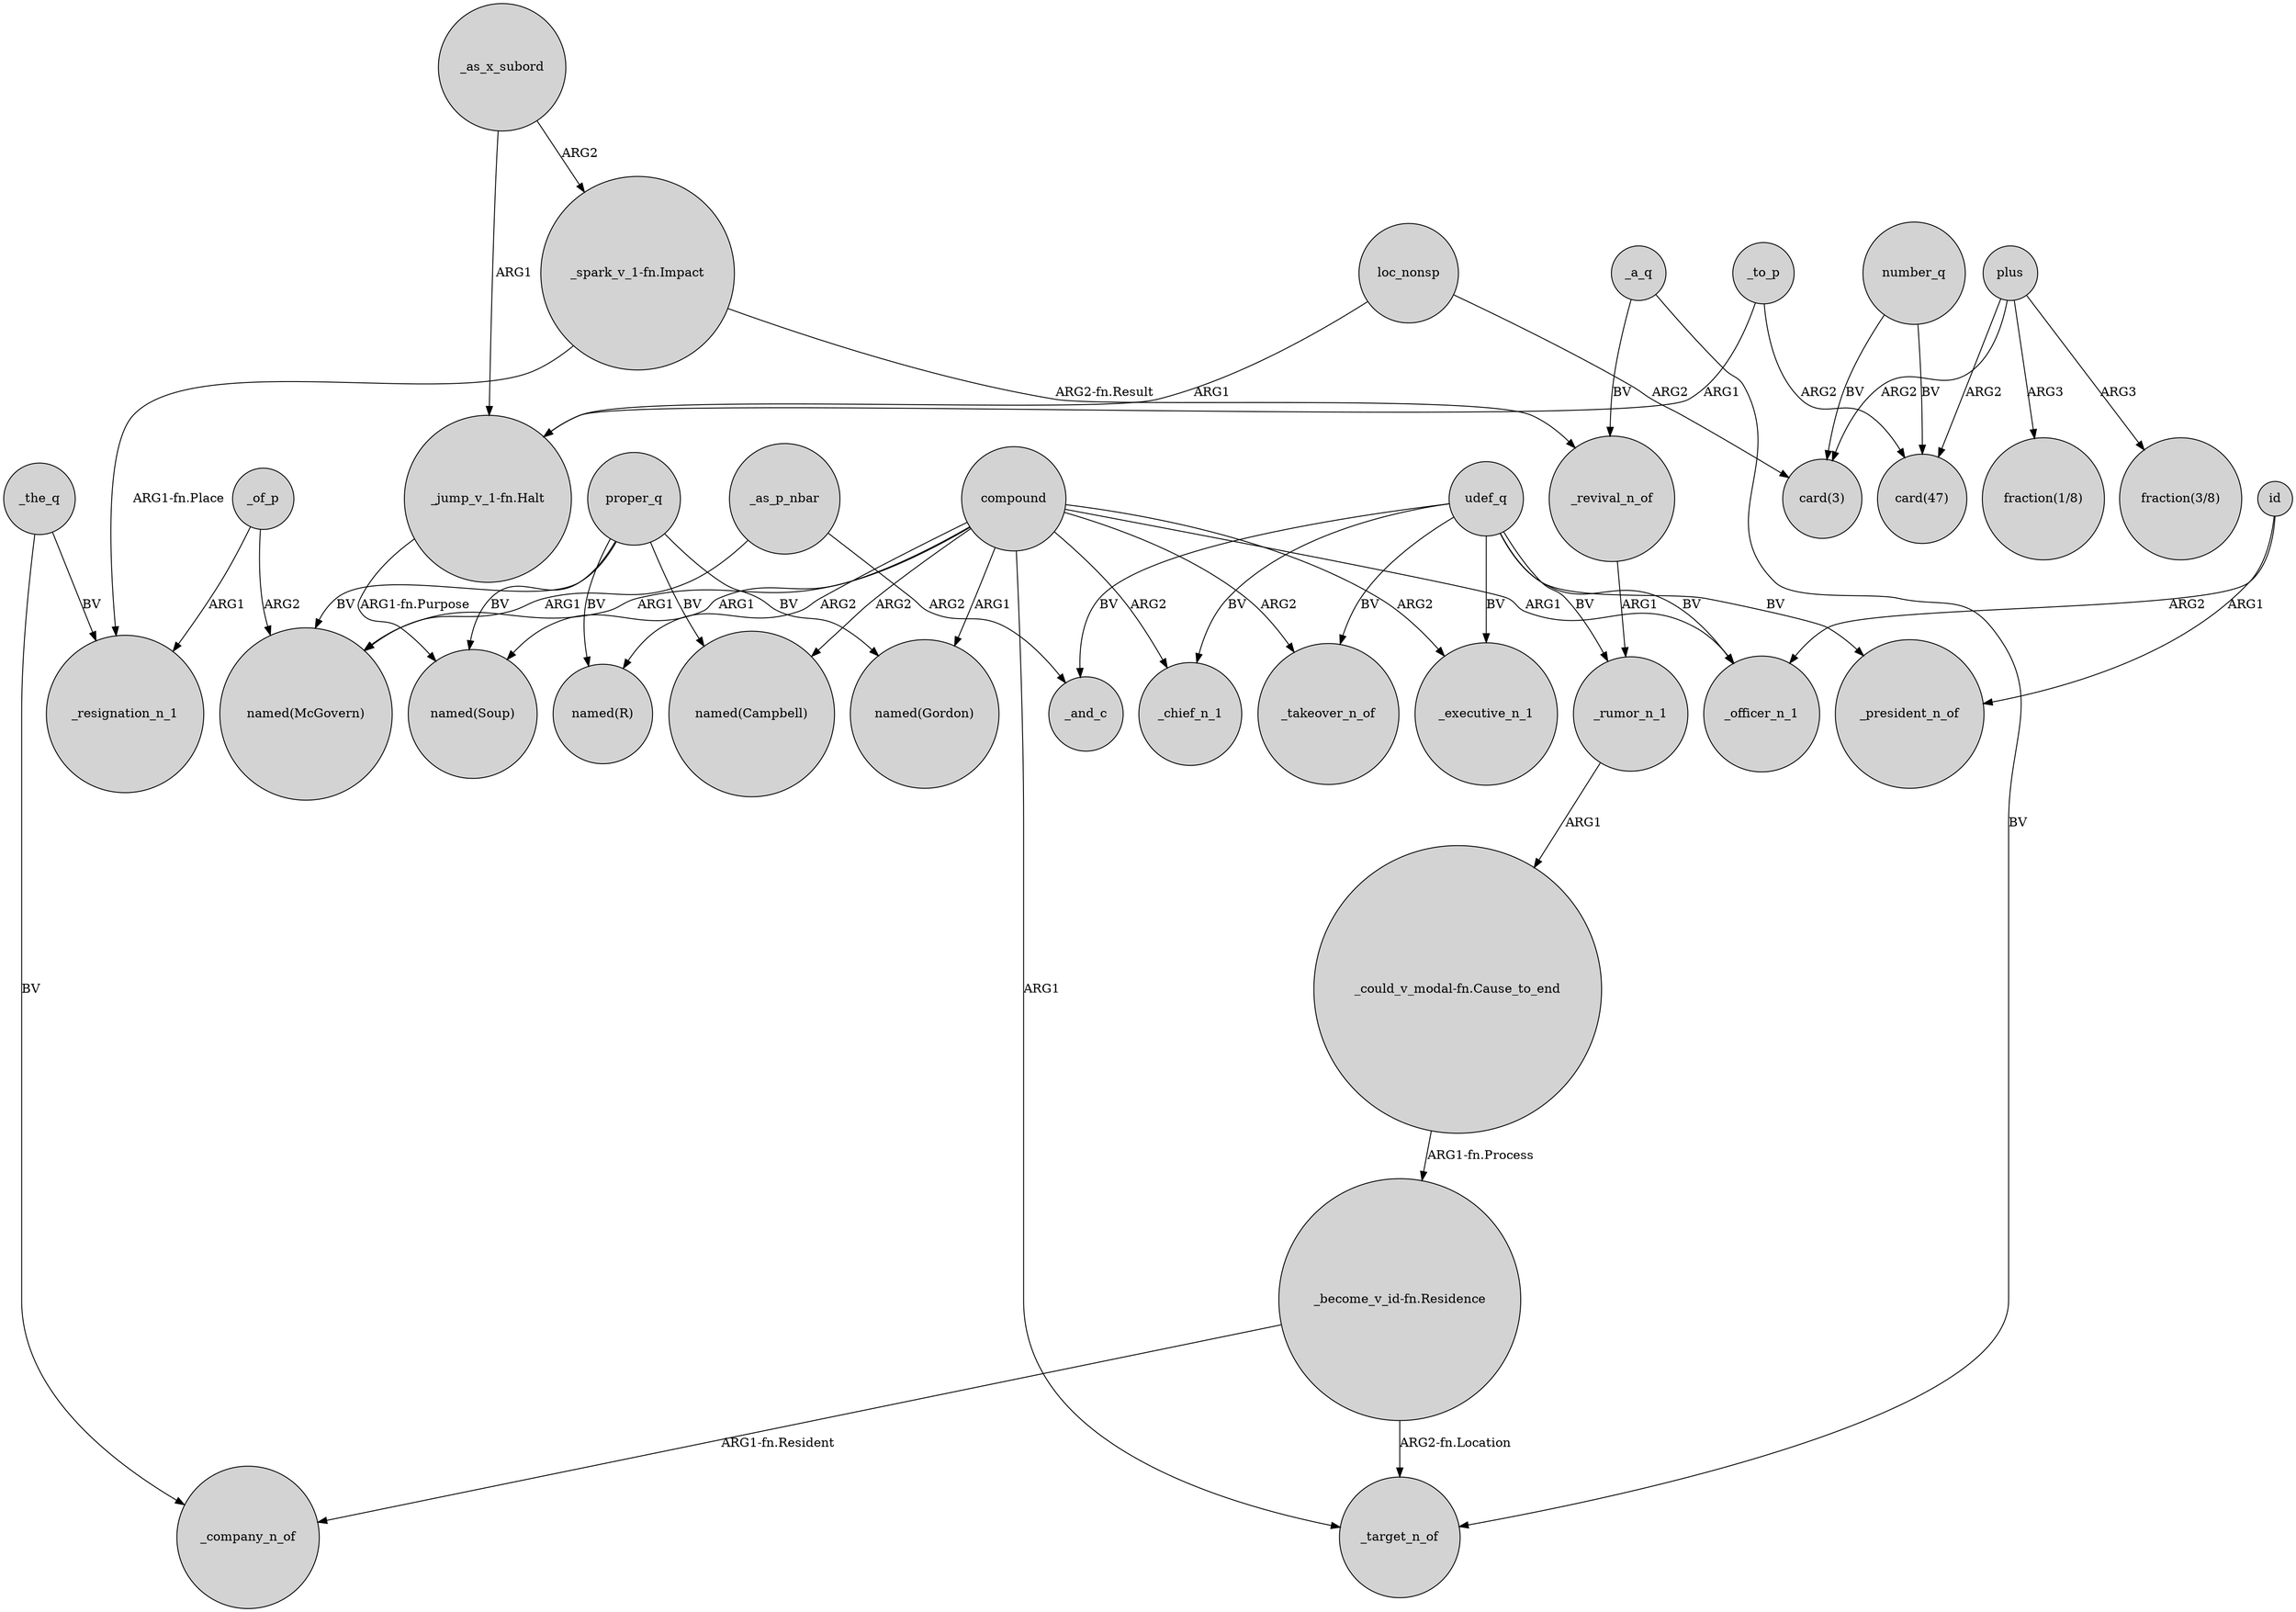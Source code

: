 digraph {
	node [shape=circle style=filled]
	compound -> _target_n_of [label=ARG1]
	plus -> "card(47)" [label=ARG2]
	_a_q -> _revival_n_of [label=BV]
	compound -> _chief_n_1 [label=ARG2]
	proper_q -> "named(Gordon)" [label=BV]
	proper_q -> "named(Soup)" [label=BV]
	_as_p_nbar -> "named(McGovern)" [label=ARG1]
	"_could_v_modal-fn.Cause_to_end" -> "_become_v_id-fn.Residence" [label="ARG1-fn.Process"]
	compound -> "named(Soup)" [label=ARG1]
	udef_q -> _chief_n_1 [label=BV]
	compound -> "named(R)" [label=ARG2]
	plus -> "fraction(1/8)" [label=ARG3]
	loc_nonsp -> "_jump_v_1-fn.Halt" [label=ARG1]
	_of_p -> "named(McGovern)" [label=ARG2]
	proper_q -> "named(McGovern)" [label=BV]
	compound -> "named(Gordon)" [label=ARG1]
	udef_q -> _and_c [label=BV]
	_to_p -> "card(47)" [label=ARG2]
	compound -> "named(McGovern)" [label=ARG1]
	_as_p_nbar -> _and_c [label=ARG2]
	proper_q -> "named(R)" [label=BV]
	udef_q -> _takeover_n_of [label=BV]
	udef_q -> _executive_n_1 [label=BV]
	loc_nonsp -> "card(3)" [label=ARG2]
	id -> _president_n_of [label=ARG1]
	number_q -> "card(47)" [label=BV]
	proper_q -> "named(Campbell)" [label=BV]
	_the_q -> _resignation_n_1 [label=BV]
	plus -> "card(3)" [label=ARG2]
	plus -> "fraction(3/8)" [label=ARG3]
	"_spark_v_1-fn.Impact" -> _resignation_n_1 [label="ARG1-fn.Place"]
	compound -> _officer_n_1 [label=ARG1]
	udef_q -> _officer_n_1 [label=BV]
	_as_x_subord -> "_jump_v_1-fn.Halt" [label=ARG1]
	compound -> _executive_n_1 [label=ARG2]
	_of_p -> _resignation_n_1 [label=ARG1]
	"_become_v_id-fn.Residence" -> _target_n_of [label="ARG2-fn.Location"]
	"_spark_v_1-fn.Impact" -> _revival_n_of [label="ARG2-fn.Result"]
	compound -> "named(Campbell)" [label=ARG2]
	"_become_v_id-fn.Residence" -> _company_n_of [label="ARG1-fn.Resident"]
	_rumor_n_1 -> "_could_v_modal-fn.Cause_to_end" [label=ARG1]
	compound -> _takeover_n_of [label=ARG2]
	_as_x_subord -> "_spark_v_1-fn.Impact" [label=ARG2]
	udef_q -> _rumor_n_1 [label=BV]
	udef_q -> _president_n_of [label=BV]
	id -> _officer_n_1 [label=ARG2]
	"_jump_v_1-fn.Halt" -> "named(Soup)" [label="ARG1-fn.Purpose"]
	_the_q -> _company_n_of [label=BV]
	number_q -> "card(3)" [label=BV]
	_revival_n_of -> _rumor_n_1 [label=ARG1]
	_to_p -> "_jump_v_1-fn.Halt" [label=ARG1]
	_a_q -> _target_n_of [label=BV]
}
